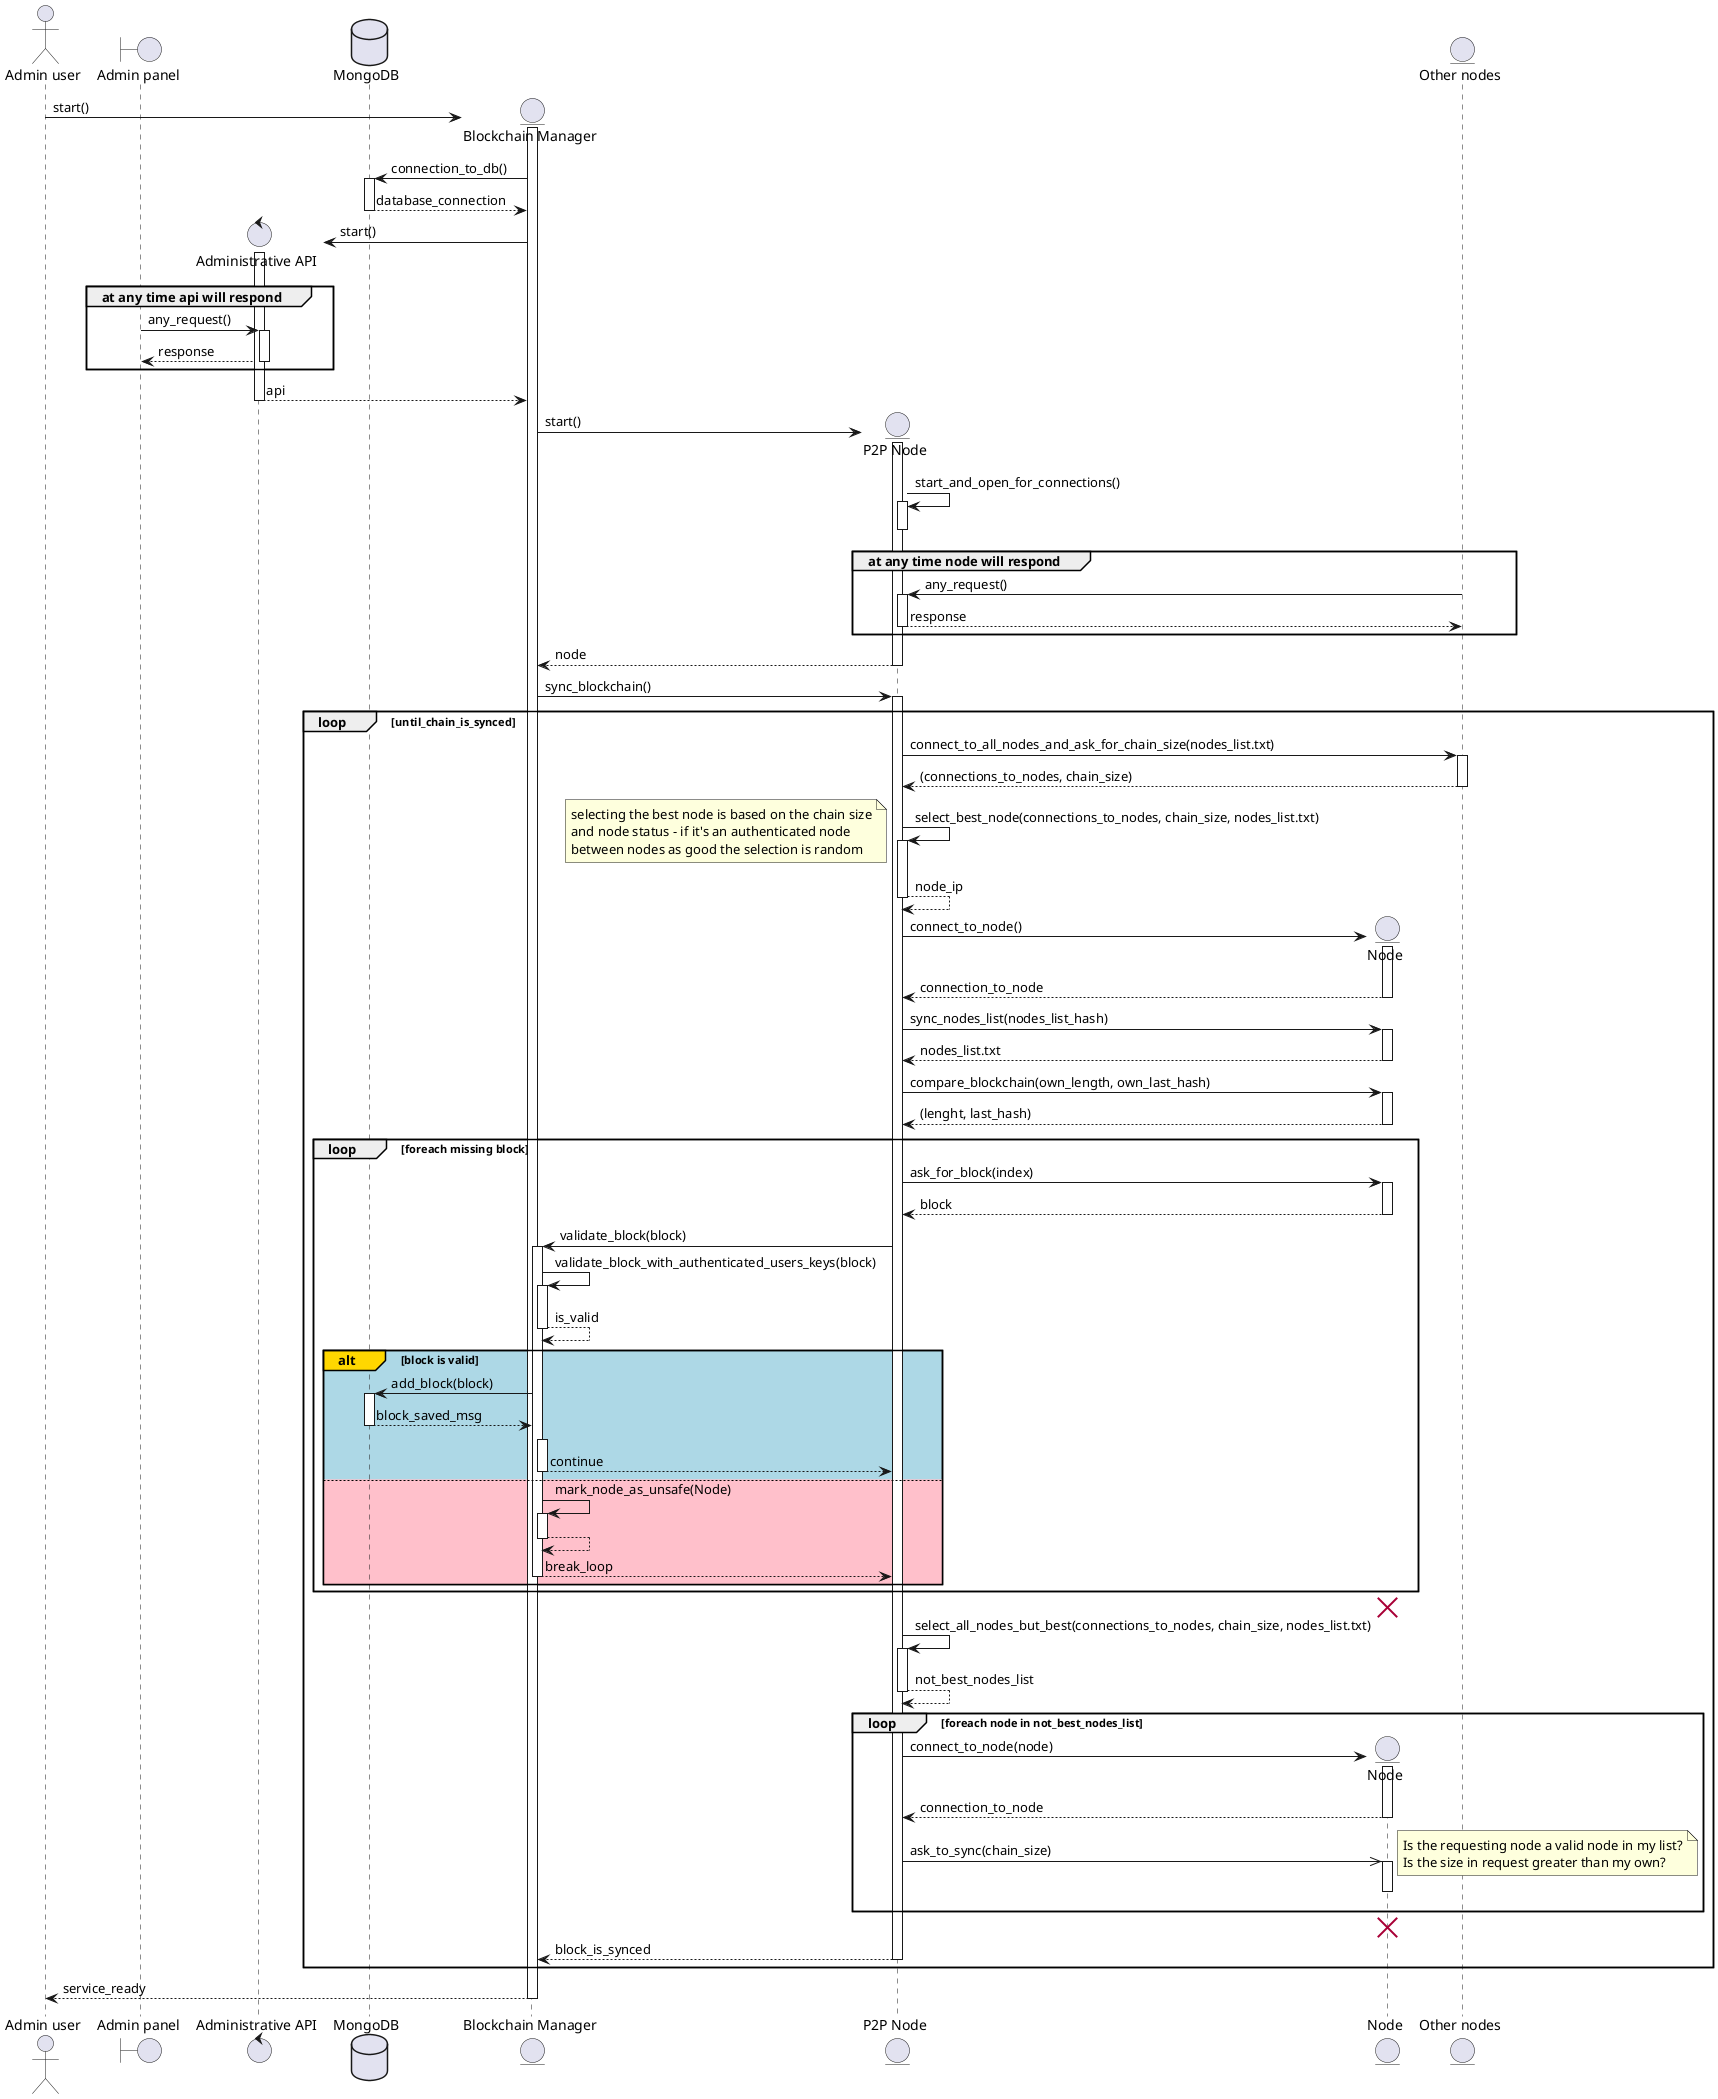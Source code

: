 @startuml

autoactivate on

actor "Admin user" as User
boundary "Admin panel" as GUI
control "Administrative API" as API
database MongoDB
entity "Blockchain Manager" as BM
entity "P2P Node" as P2P
entity "Node" as RN
entity "Other nodes" as ON

User -> BM ** : start()
activate BM
BM -> MongoDB : connection_to_db()
return database_connection
BM -> API ** : start()
activate API
group at any time api will respond
  GUI -> API: any_request()
  return response
end
return api
BM -> P2P ** : start()
activate P2P
P2P -> P2P:start_and_open_for_connections()
deactivate P2P
group at any time node will respond
  ON -> P2P: any_request()
  return response
end
return node
BM -> P2P: sync_blockchain()
loop until_chain_is_synced
  P2P -> ON : connect_to_all_nodes_and_ask_for_chain_size(nodes_list.txt)
  return (connections_to_nodes, chain_size)
  P2P -> P2P: select_best_node(connections_to_nodes, chain_size, nodes_list.txt)
    note left
    selecting the best node is based on the chain size
    and node status - if it's an authenticated node
    between nodes as good the selection is random
    end note
  return node_ip
  P2P -> RN ** : connect_to_node()
  activate RN
  return connection_to_node
  P2P -> RN : sync_nodes_list(nodes_list_hash)
  return nodes_list.txt
  P2P -> RN : compare_blockchain(own_length, own_last_hash)
  return (lenght, last_hash)
  loop foreach missing block
    P2P -> RN: ask_for_block(index)
    return block
    P2P -> BM: validate_block(block)
    BM -> BM: validate_block_with_authenticated_users_keys(block)
    return is_valid
    alt#Gold  #LightBlue block is valid
      BM -> MongoDB: add_block(block)
      return block_saved_msg
      P2P -[hidden]> BM
      return continue
    else #Pink
      BM -> BM: mark_node_as_unsafe(Node)
      return 
      return break_loop
    end
  end
  destroy RN
  P2P -> P2P: select_all_nodes_but_best(connections_to_nodes, chain_size, nodes_list.txt)
  return not_best_nodes_list
  loop foreach node in not_best_nodes_list
    P2P -> RN **: connect_to_node(node)
    activate RN
    return connection_to_node
    P2P ->> RN: ask_to_sync(chain_size)
    note right
    Is the requesting node a valid node in my list?
    Is the size in request greater than my own?
    end note
    deactivate RN
  end
  destroy RN
  return block_is_synced
end
return service_ready
@enduml